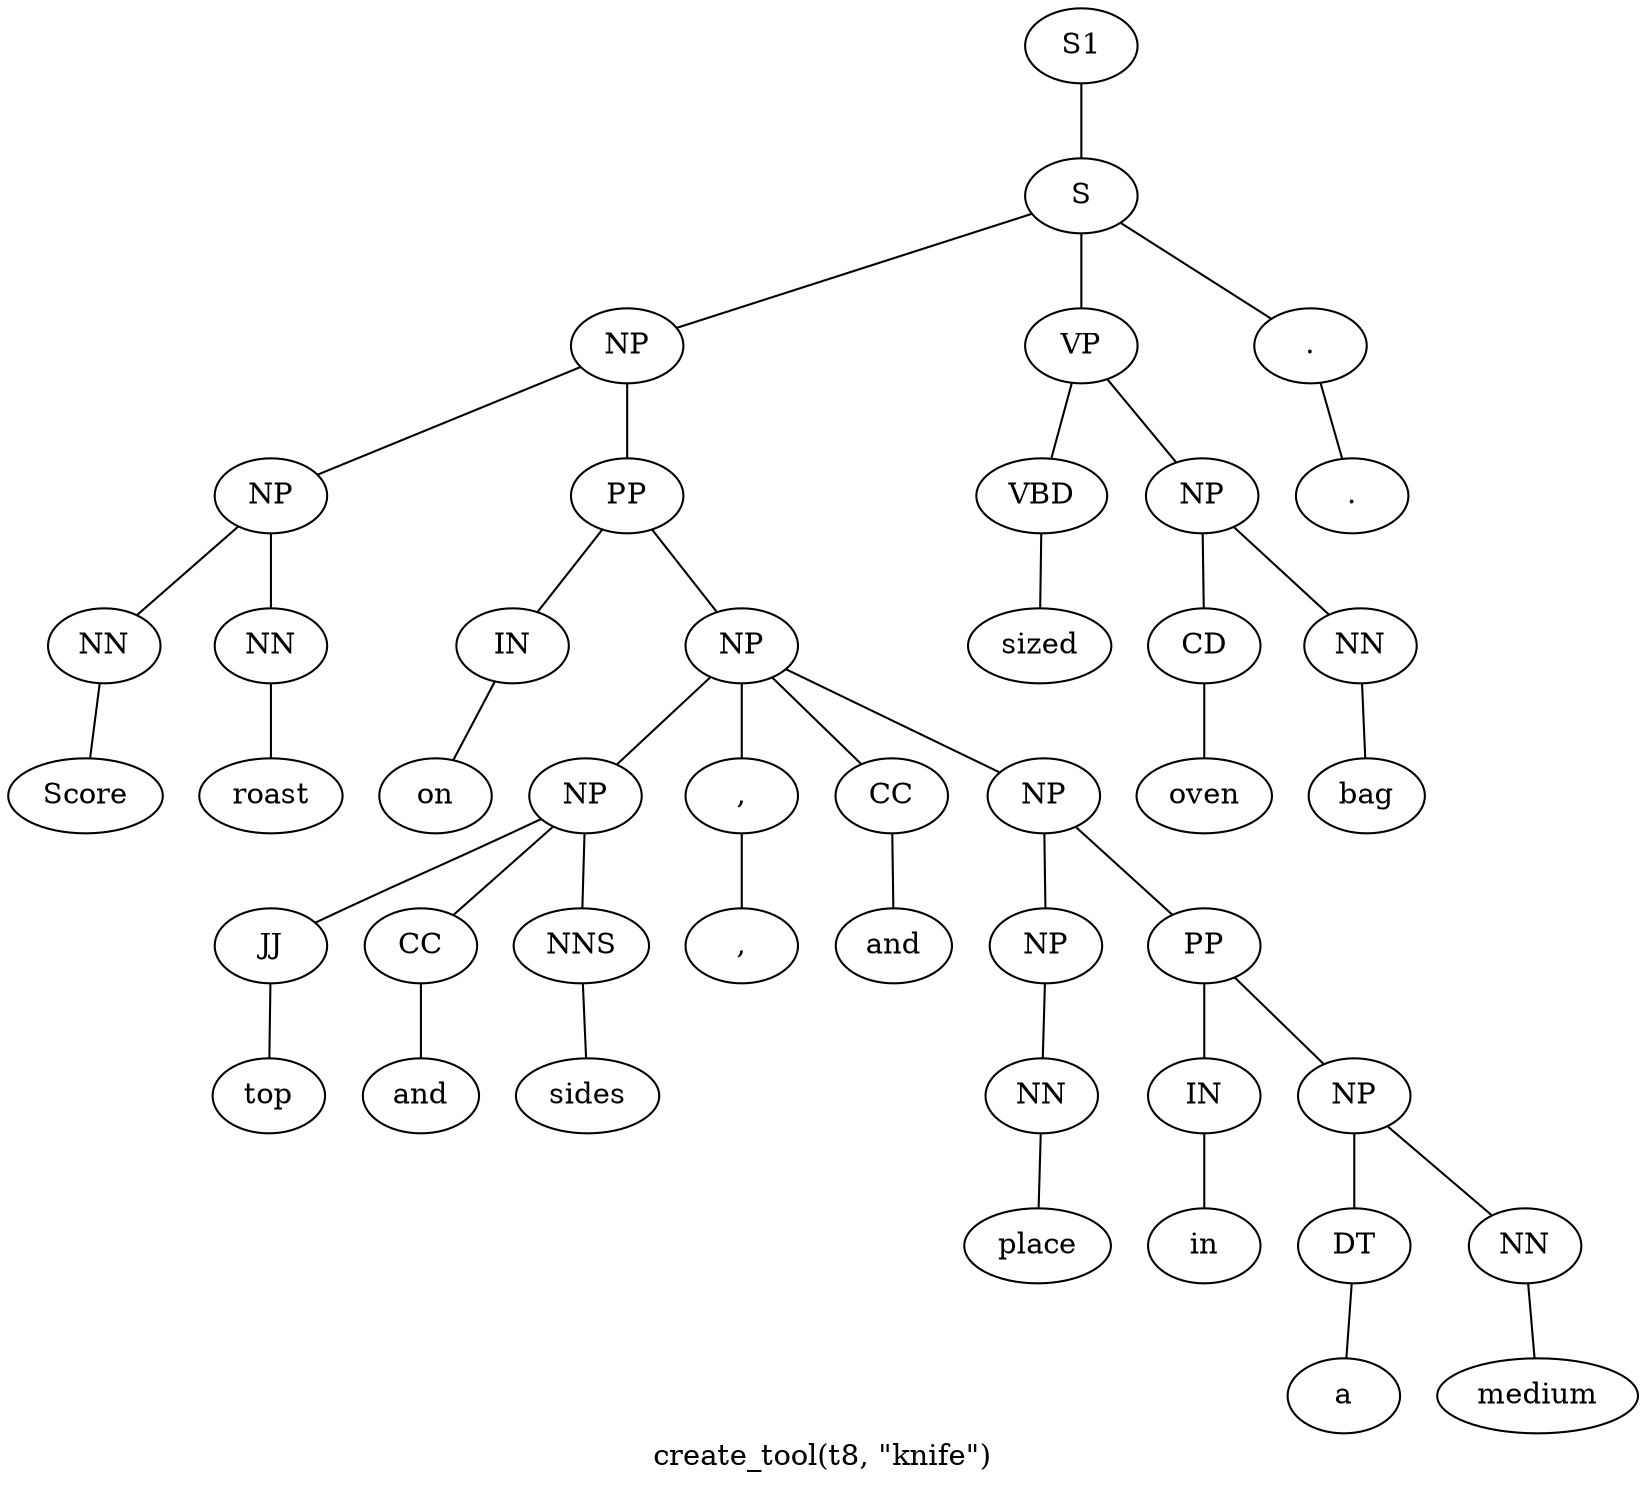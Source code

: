 graph SyntaxGraph {
	label = "create_tool(t8, \"knife\")";
	Node0 [label="S1"];
	Node1 [label="S"];
	Node2 [label="NP"];
	Node3 [label="NP"];
	Node4 [label="NN"];
	Node5 [label="Score"];
	Node6 [label="NN"];
	Node7 [label="roast"];
	Node8 [label="PP"];
	Node9 [label="IN"];
	Node10 [label="on"];
	Node11 [label="NP"];
	Node12 [label="NP"];
	Node13 [label="JJ"];
	Node14 [label="top"];
	Node15 [label="CC"];
	Node16 [label="and"];
	Node17 [label="NNS"];
	Node18 [label="sides"];
	Node19 [label=","];
	Node20 [label=","];
	Node21 [label="CC"];
	Node22 [label="and"];
	Node23 [label="NP"];
	Node24 [label="NP"];
	Node25 [label="NN"];
	Node26 [label="place"];
	Node27 [label="PP"];
	Node28 [label="IN"];
	Node29 [label="in"];
	Node30 [label="NP"];
	Node31 [label="DT"];
	Node32 [label="a"];
	Node33 [label="NN"];
	Node34 [label="medium"];
	Node35 [label="VP"];
	Node36 [label="VBD"];
	Node37 [label="sized"];
	Node38 [label="NP"];
	Node39 [label="CD"];
	Node40 [label="oven"];
	Node41 [label="NN"];
	Node42 [label="bag"];
	Node43 [label="."];
	Node44 [label="."];

	Node0 -- Node1;
	Node1 -- Node2;
	Node1 -- Node35;
	Node1 -- Node43;
	Node2 -- Node3;
	Node2 -- Node8;
	Node3 -- Node4;
	Node3 -- Node6;
	Node4 -- Node5;
	Node6 -- Node7;
	Node8 -- Node9;
	Node8 -- Node11;
	Node9 -- Node10;
	Node11 -- Node12;
	Node11 -- Node19;
	Node11 -- Node21;
	Node11 -- Node23;
	Node12 -- Node13;
	Node12 -- Node15;
	Node12 -- Node17;
	Node13 -- Node14;
	Node15 -- Node16;
	Node17 -- Node18;
	Node19 -- Node20;
	Node21 -- Node22;
	Node23 -- Node24;
	Node23 -- Node27;
	Node24 -- Node25;
	Node25 -- Node26;
	Node27 -- Node28;
	Node27 -- Node30;
	Node28 -- Node29;
	Node30 -- Node31;
	Node30 -- Node33;
	Node31 -- Node32;
	Node33 -- Node34;
	Node35 -- Node36;
	Node35 -- Node38;
	Node36 -- Node37;
	Node38 -- Node39;
	Node38 -- Node41;
	Node39 -- Node40;
	Node41 -- Node42;
	Node43 -- Node44;
}